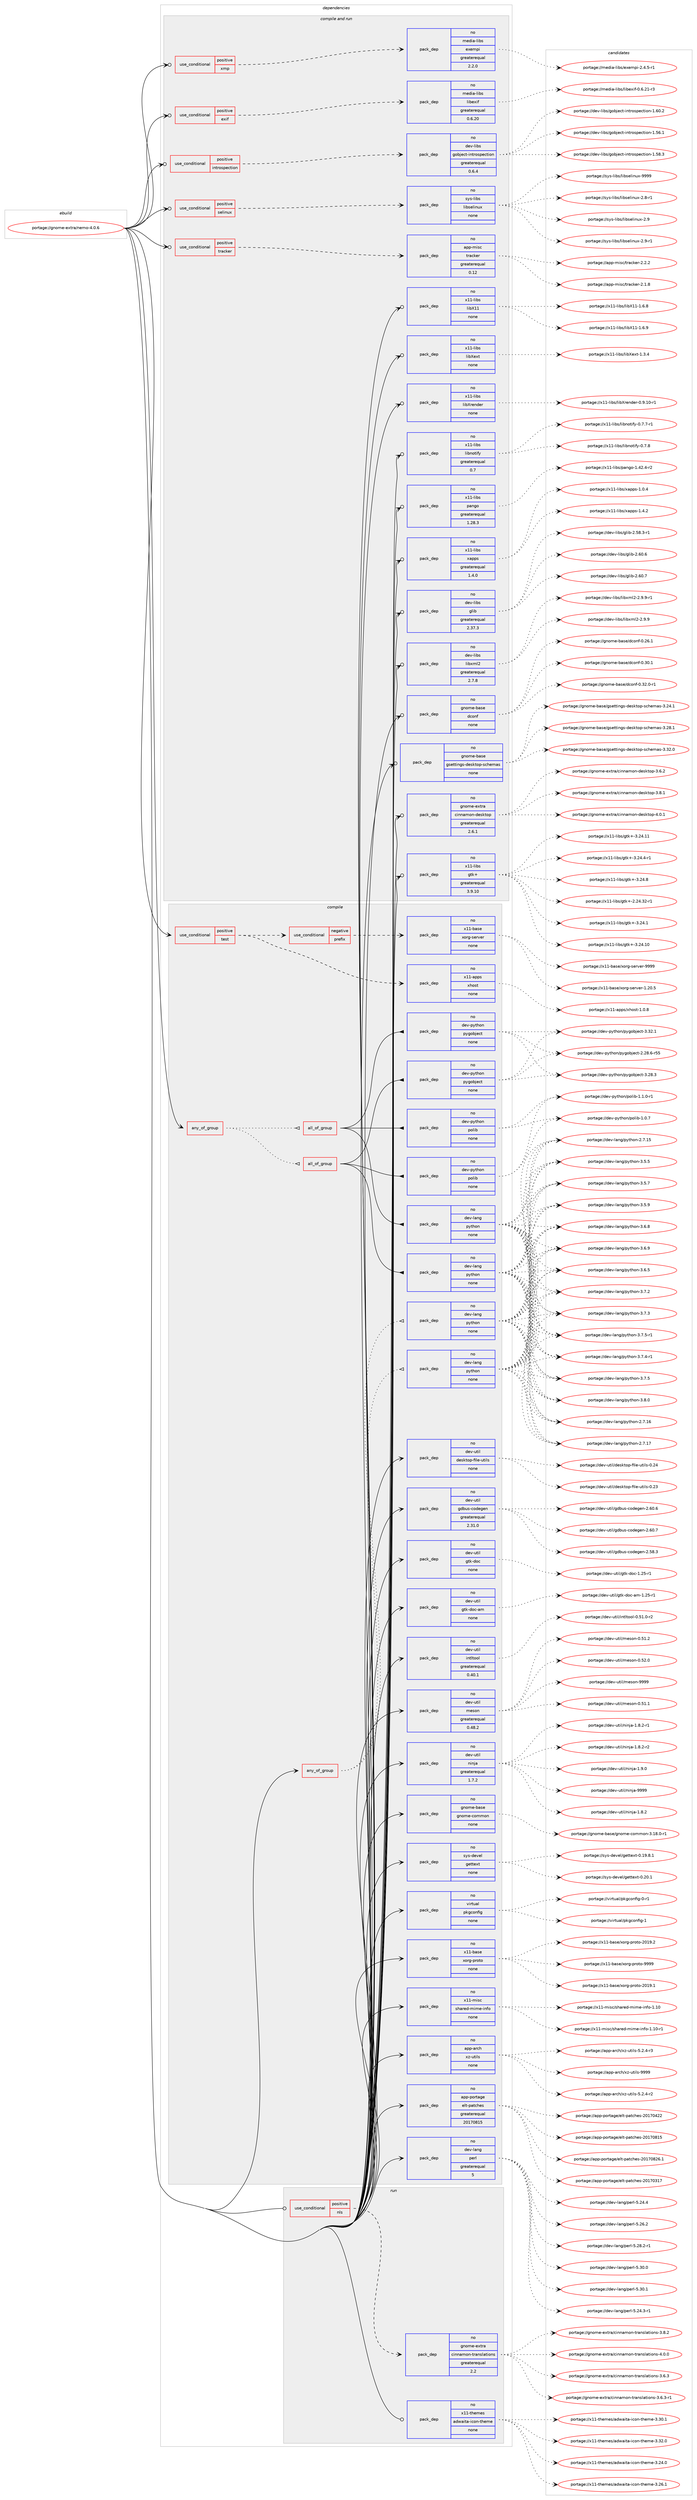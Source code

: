 digraph prolog {

# *************
# Graph options
# *************

newrank=true;
concentrate=true;
compound=true;
graph [rankdir=LR,fontname=Helvetica,fontsize=10,ranksep=1.5];#, ranksep=2.5, nodesep=0.2];
edge  [arrowhead=vee];
node  [fontname=Helvetica,fontsize=10];

# **********
# The ebuild
# **********

subgraph cluster_leftcol {
color=gray;
rank=same;
label=<<i>ebuild</i>>;
id [label="portage://gnome-extra/nemo-4.0.6", color=red, width=4, href="../gnome-extra/nemo-4.0.6.svg"];
}

# ****************
# The dependencies
# ****************

subgraph cluster_midcol {
color=gray;
label=<<i>dependencies</i>>;
subgraph cluster_compile {
fillcolor="#eeeeee";
style=filled;
label=<<i>compile</i>>;
subgraph any4052 {
dependency282675 [label=<<TABLE BORDER="0" CELLBORDER="1" CELLSPACING="0" CELLPADDING="4"><TR><TD CELLPADDING="10">any_of_group</TD></TR></TABLE>>, shape=none, color=red];subgraph all102 {
dependency282676 [label=<<TABLE BORDER="0" CELLBORDER="1" CELLSPACING="0" CELLPADDING="4"><TR><TD CELLPADDING="10">all_of_group</TD></TR></TABLE>>, shape=none, color=red];subgraph pack203960 {
dependency282677 [label=<<TABLE BORDER="0" CELLBORDER="1" CELLSPACING="0" CELLPADDING="4" WIDTH="220"><TR><TD ROWSPAN="6" CELLPADDING="30">pack_dep</TD></TR><TR><TD WIDTH="110">no</TD></TR><TR><TD>dev-lang</TD></TR><TR><TD>python</TD></TR><TR><TD>none</TD></TR><TR><TD></TD></TR></TABLE>>, shape=none, color=blue];
}
dependency282676:e -> dependency282677:w [weight=20,style="solid",arrowhead="inv"];
subgraph pack203961 {
dependency282678 [label=<<TABLE BORDER="0" CELLBORDER="1" CELLSPACING="0" CELLPADDING="4" WIDTH="220"><TR><TD ROWSPAN="6" CELLPADDING="30">pack_dep</TD></TR><TR><TD WIDTH="110">no</TD></TR><TR><TD>dev-python</TD></TR><TR><TD>polib</TD></TR><TR><TD>none</TD></TR><TR><TD></TD></TR></TABLE>>, shape=none, color=blue];
}
dependency282676:e -> dependency282678:w [weight=20,style="solid",arrowhead="inv"];
subgraph pack203962 {
dependency282679 [label=<<TABLE BORDER="0" CELLBORDER="1" CELLSPACING="0" CELLPADDING="4" WIDTH="220"><TR><TD ROWSPAN="6" CELLPADDING="30">pack_dep</TD></TR><TR><TD WIDTH="110">no</TD></TR><TR><TD>dev-python</TD></TR><TR><TD>pygobject</TD></TR><TR><TD>none</TD></TR><TR><TD></TD></TR></TABLE>>, shape=none, color=blue];
}
dependency282676:e -> dependency282679:w [weight=20,style="solid",arrowhead="inv"];
}
dependency282675:e -> dependency282676:w [weight=20,style="dotted",arrowhead="oinv"];
subgraph all103 {
dependency282680 [label=<<TABLE BORDER="0" CELLBORDER="1" CELLSPACING="0" CELLPADDING="4"><TR><TD CELLPADDING="10">all_of_group</TD></TR></TABLE>>, shape=none, color=red];subgraph pack203963 {
dependency282681 [label=<<TABLE BORDER="0" CELLBORDER="1" CELLSPACING="0" CELLPADDING="4" WIDTH="220"><TR><TD ROWSPAN="6" CELLPADDING="30">pack_dep</TD></TR><TR><TD WIDTH="110">no</TD></TR><TR><TD>dev-lang</TD></TR><TR><TD>python</TD></TR><TR><TD>none</TD></TR><TR><TD></TD></TR></TABLE>>, shape=none, color=blue];
}
dependency282680:e -> dependency282681:w [weight=20,style="solid",arrowhead="inv"];
subgraph pack203964 {
dependency282682 [label=<<TABLE BORDER="0" CELLBORDER="1" CELLSPACING="0" CELLPADDING="4" WIDTH="220"><TR><TD ROWSPAN="6" CELLPADDING="30">pack_dep</TD></TR><TR><TD WIDTH="110">no</TD></TR><TR><TD>dev-python</TD></TR><TR><TD>polib</TD></TR><TR><TD>none</TD></TR><TR><TD></TD></TR></TABLE>>, shape=none, color=blue];
}
dependency282680:e -> dependency282682:w [weight=20,style="solid",arrowhead="inv"];
subgraph pack203965 {
dependency282683 [label=<<TABLE BORDER="0" CELLBORDER="1" CELLSPACING="0" CELLPADDING="4" WIDTH="220"><TR><TD ROWSPAN="6" CELLPADDING="30">pack_dep</TD></TR><TR><TD WIDTH="110">no</TD></TR><TR><TD>dev-python</TD></TR><TR><TD>pygobject</TD></TR><TR><TD>none</TD></TR><TR><TD></TD></TR></TABLE>>, shape=none, color=blue];
}
dependency282680:e -> dependency282683:w [weight=20,style="solid",arrowhead="inv"];
}
dependency282675:e -> dependency282680:w [weight=20,style="dotted",arrowhead="oinv"];
}
id:e -> dependency282675:w [weight=20,style="solid",arrowhead="vee"];
subgraph any4053 {
dependency282684 [label=<<TABLE BORDER="0" CELLBORDER="1" CELLSPACING="0" CELLPADDING="4"><TR><TD CELLPADDING="10">any_of_group</TD></TR></TABLE>>, shape=none, color=red];subgraph pack203966 {
dependency282685 [label=<<TABLE BORDER="0" CELLBORDER="1" CELLSPACING="0" CELLPADDING="4" WIDTH="220"><TR><TD ROWSPAN="6" CELLPADDING="30">pack_dep</TD></TR><TR><TD WIDTH="110">no</TD></TR><TR><TD>dev-lang</TD></TR><TR><TD>python</TD></TR><TR><TD>none</TD></TR><TR><TD></TD></TR></TABLE>>, shape=none, color=blue];
}
dependency282684:e -> dependency282685:w [weight=20,style="dotted",arrowhead="oinv"];
subgraph pack203967 {
dependency282686 [label=<<TABLE BORDER="0" CELLBORDER="1" CELLSPACING="0" CELLPADDING="4" WIDTH="220"><TR><TD ROWSPAN="6" CELLPADDING="30">pack_dep</TD></TR><TR><TD WIDTH="110">no</TD></TR><TR><TD>dev-lang</TD></TR><TR><TD>python</TD></TR><TR><TD>none</TD></TR><TR><TD></TD></TR></TABLE>>, shape=none, color=blue];
}
dependency282684:e -> dependency282686:w [weight=20,style="dotted",arrowhead="oinv"];
}
id:e -> dependency282684:w [weight=20,style="solid",arrowhead="vee"];
subgraph cond74564 {
dependency282687 [label=<<TABLE BORDER="0" CELLBORDER="1" CELLSPACING="0" CELLPADDING="4"><TR><TD ROWSPAN="3" CELLPADDING="10">use_conditional</TD></TR><TR><TD>positive</TD></TR><TR><TD>test</TD></TR></TABLE>>, shape=none, color=red];
subgraph cond74565 {
dependency282688 [label=<<TABLE BORDER="0" CELLBORDER="1" CELLSPACING="0" CELLPADDING="4"><TR><TD ROWSPAN="3" CELLPADDING="10">use_conditional</TD></TR><TR><TD>negative</TD></TR><TR><TD>prefix</TD></TR></TABLE>>, shape=none, color=red];
subgraph pack203968 {
dependency282689 [label=<<TABLE BORDER="0" CELLBORDER="1" CELLSPACING="0" CELLPADDING="4" WIDTH="220"><TR><TD ROWSPAN="6" CELLPADDING="30">pack_dep</TD></TR><TR><TD WIDTH="110">no</TD></TR><TR><TD>x11-base</TD></TR><TR><TD>xorg-server</TD></TR><TR><TD>none</TD></TR><TR><TD></TD></TR></TABLE>>, shape=none, color=blue];
}
dependency282688:e -> dependency282689:w [weight=20,style="dashed",arrowhead="vee"];
}
dependency282687:e -> dependency282688:w [weight=20,style="dashed",arrowhead="vee"];
subgraph pack203969 {
dependency282690 [label=<<TABLE BORDER="0" CELLBORDER="1" CELLSPACING="0" CELLPADDING="4" WIDTH="220"><TR><TD ROWSPAN="6" CELLPADDING="30">pack_dep</TD></TR><TR><TD WIDTH="110">no</TD></TR><TR><TD>x11-apps</TD></TR><TR><TD>xhost</TD></TR><TR><TD>none</TD></TR><TR><TD></TD></TR></TABLE>>, shape=none, color=blue];
}
dependency282687:e -> dependency282690:w [weight=20,style="dashed",arrowhead="vee"];
}
id:e -> dependency282687:w [weight=20,style="solid",arrowhead="vee"];
subgraph pack203970 {
dependency282691 [label=<<TABLE BORDER="0" CELLBORDER="1" CELLSPACING="0" CELLPADDING="4" WIDTH="220"><TR><TD ROWSPAN="6" CELLPADDING="30">pack_dep</TD></TR><TR><TD WIDTH="110">no</TD></TR><TR><TD>app-arch</TD></TR><TR><TD>xz-utils</TD></TR><TR><TD>none</TD></TR><TR><TD></TD></TR></TABLE>>, shape=none, color=blue];
}
id:e -> dependency282691:w [weight=20,style="solid",arrowhead="vee"];
subgraph pack203971 {
dependency282692 [label=<<TABLE BORDER="0" CELLBORDER="1" CELLSPACING="0" CELLPADDING="4" WIDTH="220"><TR><TD ROWSPAN="6" CELLPADDING="30">pack_dep</TD></TR><TR><TD WIDTH="110">no</TD></TR><TR><TD>app-portage</TD></TR><TR><TD>elt-patches</TD></TR><TR><TD>greaterequal</TD></TR><TR><TD>20170815</TD></TR></TABLE>>, shape=none, color=blue];
}
id:e -> dependency282692:w [weight=20,style="solid",arrowhead="vee"];
subgraph pack203972 {
dependency282693 [label=<<TABLE BORDER="0" CELLBORDER="1" CELLSPACING="0" CELLPADDING="4" WIDTH="220"><TR><TD ROWSPAN="6" CELLPADDING="30">pack_dep</TD></TR><TR><TD WIDTH="110">no</TD></TR><TR><TD>dev-lang</TD></TR><TR><TD>perl</TD></TR><TR><TD>greaterequal</TD></TR><TR><TD>5</TD></TR></TABLE>>, shape=none, color=blue];
}
id:e -> dependency282693:w [weight=20,style="solid",arrowhead="vee"];
subgraph pack203973 {
dependency282694 [label=<<TABLE BORDER="0" CELLBORDER="1" CELLSPACING="0" CELLPADDING="4" WIDTH="220"><TR><TD ROWSPAN="6" CELLPADDING="30">pack_dep</TD></TR><TR><TD WIDTH="110">no</TD></TR><TR><TD>dev-util</TD></TR><TR><TD>desktop-file-utils</TD></TR><TR><TD>none</TD></TR><TR><TD></TD></TR></TABLE>>, shape=none, color=blue];
}
id:e -> dependency282694:w [weight=20,style="solid",arrowhead="vee"];
subgraph pack203974 {
dependency282695 [label=<<TABLE BORDER="0" CELLBORDER="1" CELLSPACING="0" CELLPADDING="4" WIDTH="220"><TR><TD ROWSPAN="6" CELLPADDING="30">pack_dep</TD></TR><TR><TD WIDTH="110">no</TD></TR><TR><TD>dev-util</TD></TR><TR><TD>gdbus-codegen</TD></TR><TR><TD>greaterequal</TD></TR><TR><TD>2.31.0</TD></TR></TABLE>>, shape=none, color=blue];
}
id:e -> dependency282695:w [weight=20,style="solid",arrowhead="vee"];
subgraph pack203975 {
dependency282696 [label=<<TABLE BORDER="0" CELLBORDER="1" CELLSPACING="0" CELLPADDING="4" WIDTH="220"><TR><TD ROWSPAN="6" CELLPADDING="30">pack_dep</TD></TR><TR><TD WIDTH="110">no</TD></TR><TR><TD>dev-util</TD></TR><TR><TD>gtk-doc</TD></TR><TR><TD>none</TD></TR><TR><TD></TD></TR></TABLE>>, shape=none, color=blue];
}
id:e -> dependency282696:w [weight=20,style="solid",arrowhead="vee"];
subgraph pack203976 {
dependency282697 [label=<<TABLE BORDER="0" CELLBORDER="1" CELLSPACING="0" CELLPADDING="4" WIDTH="220"><TR><TD ROWSPAN="6" CELLPADDING="30">pack_dep</TD></TR><TR><TD WIDTH="110">no</TD></TR><TR><TD>dev-util</TD></TR><TR><TD>gtk-doc-am</TD></TR><TR><TD>none</TD></TR><TR><TD></TD></TR></TABLE>>, shape=none, color=blue];
}
id:e -> dependency282697:w [weight=20,style="solid",arrowhead="vee"];
subgraph pack203977 {
dependency282698 [label=<<TABLE BORDER="0" CELLBORDER="1" CELLSPACING="0" CELLPADDING="4" WIDTH="220"><TR><TD ROWSPAN="6" CELLPADDING="30">pack_dep</TD></TR><TR><TD WIDTH="110">no</TD></TR><TR><TD>dev-util</TD></TR><TR><TD>intltool</TD></TR><TR><TD>greaterequal</TD></TR><TR><TD>0.40.1</TD></TR></TABLE>>, shape=none, color=blue];
}
id:e -> dependency282698:w [weight=20,style="solid",arrowhead="vee"];
subgraph pack203978 {
dependency282699 [label=<<TABLE BORDER="0" CELLBORDER="1" CELLSPACING="0" CELLPADDING="4" WIDTH="220"><TR><TD ROWSPAN="6" CELLPADDING="30">pack_dep</TD></TR><TR><TD WIDTH="110">no</TD></TR><TR><TD>dev-util</TD></TR><TR><TD>meson</TD></TR><TR><TD>greaterequal</TD></TR><TR><TD>0.48.2</TD></TR></TABLE>>, shape=none, color=blue];
}
id:e -> dependency282699:w [weight=20,style="solid",arrowhead="vee"];
subgraph pack203979 {
dependency282700 [label=<<TABLE BORDER="0" CELLBORDER="1" CELLSPACING="0" CELLPADDING="4" WIDTH="220"><TR><TD ROWSPAN="6" CELLPADDING="30">pack_dep</TD></TR><TR><TD WIDTH="110">no</TD></TR><TR><TD>dev-util</TD></TR><TR><TD>ninja</TD></TR><TR><TD>greaterequal</TD></TR><TR><TD>1.7.2</TD></TR></TABLE>>, shape=none, color=blue];
}
id:e -> dependency282700:w [weight=20,style="solid",arrowhead="vee"];
subgraph pack203980 {
dependency282701 [label=<<TABLE BORDER="0" CELLBORDER="1" CELLSPACING="0" CELLPADDING="4" WIDTH="220"><TR><TD ROWSPAN="6" CELLPADDING="30">pack_dep</TD></TR><TR><TD WIDTH="110">no</TD></TR><TR><TD>gnome-base</TD></TR><TR><TD>gnome-common</TD></TR><TR><TD>none</TD></TR><TR><TD></TD></TR></TABLE>>, shape=none, color=blue];
}
id:e -> dependency282701:w [weight=20,style="solid",arrowhead="vee"];
subgraph pack203981 {
dependency282702 [label=<<TABLE BORDER="0" CELLBORDER="1" CELLSPACING="0" CELLPADDING="4" WIDTH="220"><TR><TD ROWSPAN="6" CELLPADDING="30">pack_dep</TD></TR><TR><TD WIDTH="110">no</TD></TR><TR><TD>sys-devel</TD></TR><TR><TD>gettext</TD></TR><TR><TD>none</TD></TR><TR><TD></TD></TR></TABLE>>, shape=none, color=blue];
}
id:e -> dependency282702:w [weight=20,style="solid",arrowhead="vee"];
subgraph pack203982 {
dependency282703 [label=<<TABLE BORDER="0" CELLBORDER="1" CELLSPACING="0" CELLPADDING="4" WIDTH="220"><TR><TD ROWSPAN="6" CELLPADDING="30">pack_dep</TD></TR><TR><TD WIDTH="110">no</TD></TR><TR><TD>virtual</TD></TR><TR><TD>pkgconfig</TD></TR><TR><TD>none</TD></TR><TR><TD></TD></TR></TABLE>>, shape=none, color=blue];
}
id:e -> dependency282703:w [weight=20,style="solid",arrowhead="vee"];
subgraph pack203983 {
dependency282704 [label=<<TABLE BORDER="0" CELLBORDER="1" CELLSPACING="0" CELLPADDING="4" WIDTH="220"><TR><TD ROWSPAN="6" CELLPADDING="30">pack_dep</TD></TR><TR><TD WIDTH="110">no</TD></TR><TR><TD>x11-base</TD></TR><TR><TD>xorg-proto</TD></TR><TR><TD>none</TD></TR><TR><TD></TD></TR></TABLE>>, shape=none, color=blue];
}
id:e -> dependency282704:w [weight=20,style="solid",arrowhead="vee"];
subgraph pack203984 {
dependency282705 [label=<<TABLE BORDER="0" CELLBORDER="1" CELLSPACING="0" CELLPADDING="4" WIDTH="220"><TR><TD ROWSPAN="6" CELLPADDING="30">pack_dep</TD></TR><TR><TD WIDTH="110">no</TD></TR><TR><TD>x11-misc</TD></TR><TR><TD>shared-mime-info</TD></TR><TR><TD>none</TD></TR><TR><TD></TD></TR></TABLE>>, shape=none, color=blue];
}
id:e -> dependency282705:w [weight=20,style="solid",arrowhead="vee"];
}
subgraph cluster_compileandrun {
fillcolor="#eeeeee";
style=filled;
label=<<i>compile and run</i>>;
subgraph cond74566 {
dependency282706 [label=<<TABLE BORDER="0" CELLBORDER="1" CELLSPACING="0" CELLPADDING="4"><TR><TD ROWSPAN="3" CELLPADDING="10">use_conditional</TD></TR><TR><TD>positive</TD></TR><TR><TD>exif</TD></TR></TABLE>>, shape=none, color=red];
subgraph pack203985 {
dependency282707 [label=<<TABLE BORDER="0" CELLBORDER="1" CELLSPACING="0" CELLPADDING="4" WIDTH="220"><TR><TD ROWSPAN="6" CELLPADDING="30">pack_dep</TD></TR><TR><TD WIDTH="110">no</TD></TR><TR><TD>media-libs</TD></TR><TR><TD>libexif</TD></TR><TR><TD>greaterequal</TD></TR><TR><TD>0.6.20</TD></TR></TABLE>>, shape=none, color=blue];
}
dependency282706:e -> dependency282707:w [weight=20,style="dashed",arrowhead="vee"];
}
id:e -> dependency282706:w [weight=20,style="solid",arrowhead="odotvee"];
subgraph cond74567 {
dependency282708 [label=<<TABLE BORDER="0" CELLBORDER="1" CELLSPACING="0" CELLPADDING="4"><TR><TD ROWSPAN="3" CELLPADDING="10">use_conditional</TD></TR><TR><TD>positive</TD></TR><TR><TD>introspection</TD></TR></TABLE>>, shape=none, color=red];
subgraph pack203986 {
dependency282709 [label=<<TABLE BORDER="0" CELLBORDER="1" CELLSPACING="0" CELLPADDING="4" WIDTH="220"><TR><TD ROWSPAN="6" CELLPADDING="30">pack_dep</TD></TR><TR><TD WIDTH="110">no</TD></TR><TR><TD>dev-libs</TD></TR><TR><TD>gobject-introspection</TD></TR><TR><TD>greaterequal</TD></TR><TR><TD>0.6.4</TD></TR></TABLE>>, shape=none, color=blue];
}
dependency282708:e -> dependency282709:w [weight=20,style="dashed",arrowhead="vee"];
}
id:e -> dependency282708:w [weight=20,style="solid",arrowhead="odotvee"];
subgraph cond74568 {
dependency282710 [label=<<TABLE BORDER="0" CELLBORDER="1" CELLSPACING="0" CELLPADDING="4"><TR><TD ROWSPAN="3" CELLPADDING="10">use_conditional</TD></TR><TR><TD>positive</TD></TR><TR><TD>selinux</TD></TR></TABLE>>, shape=none, color=red];
subgraph pack203987 {
dependency282711 [label=<<TABLE BORDER="0" CELLBORDER="1" CELLSPACING="0" CELLPADDING="4" WIDTH="220"><TR><TD ROWSPAN="6" CELLPADDING="30">pack_dep</TD></TR><TR><TD WIDTH="110">no</TD></TR><TR><TD>sys-libs</TD></TR><TR><TD>libselinux</TD></TR><TR><TD>none</TD></TR><TR><TD></TD></TR></TABLE>>, shape=none, color=blue];
}
dependency282710:e -> dependency282711:w [weight=20,style="dashed",arrowhead="vee"];
}
id:e -> dependency282710:w [weight=20,style="solid",arrowhead="odotvee"];
subgraph cond74569 {
dependency282712 [label=<<TABLE BORDER="0" CELLBORDER="1" CELLSPACING="0" CELLPADDING="4"><TR><TD ROWSPAN="3" CELLPADDING="10">use_conditional</TD></TR><TR><TD>positive</TD></TR><TR><TD>tracker</TD></TR></TABLE>>, shape=none, color=red];
subgraph pack203988 {
dependency282713 [label=<<TABLE BORDER="0" CELLBORDER="1" CELLSPACING="0" CELLPADDING="4" WIDTH="220"><TR><TD ROWSPAN="6" CELLPADDING="30">pack_dep</TD></TR><TR><TD WIDTH="110">no</TD></TR><TR><TD>app-misc</TD></TR><TR><TD>tracker</TD></TR><TR><TD>greaterequal</TD></TR><TR><TD>0.12</TD></TR></TABLE>>, shape=none, color=blue];
}
dependency282712:e -> dependency282713:w [weight=20,style="dashed",arrowhead="vee"];
}
id:e -> dependency282712:w [weight=20,style="solid",arrowhead="odotvee"];
subgraph cond74570 {
dependency282714 [label=<<TABLE BORDER="0" CELLBORDER="1" CELLSPACING="0" CELLPADDING="4"><TR><TD ROWSPAN="3" CELLPADDING="10">use_conditional</TD></TR><TR><TD>positive</TD></TR><TR><TD>xmp</TD></TR></TABLE>>, shape=none, color=red];
subgraph pack203989 {
dependency282715 [label=<<TABLE BORDER="0" CELLBORDER="1" CELLSPACING="0" CELLPADDING="4" WIDTH="220"><TR><TD ROWSPAN="6" CELLPADDING="30">pack_dep</TD></TR><TR><TD WIDTH="110">no</TD></TR><TR><TD>media-libs</TD></TR><TR><TD>exempi</TD></TR><TR><TD>greaterequal</TD></TR><TR><TD>2.2.0</TD></TR></TABLE>>, shape=none, color=blue];
}
dependency282714:e -> dependency282715:w [weight=20,style="dashed",arrowhead="vee"];
}
id:e -> dependency282714:w [weight=20,style="solid",arrowhead="odotvee"];
subgraph pack203990 {
dependency282716 [label=<<TABLE BORDER="0" CELLBORDER="1" CELLSPACING="0" CELLPADDING="4" WIDTH="220"><TR><TD ROWSPAN="6" CELLPADDING="30">pack_dep</TD></TR><TR><TD WIDTH="110">no</TD></TR><TR><TD>dev-libs</TD></TR><TR><TD>glib</TD></TR><TR><TD>greaterequal</TD></TR><TR><TD>2.37.3</TD></TR></TABLE>>, shape=none, color=blue];
}
id:e -> dependency282716:w [weight=20,style="solid",arrowhead="odotvee"];
subgraph pack203991 {
dependency282717 [label=<<TABLE BORDER="0" CELLBORDER="1" CELLSPACING="0" CELLPADDING="4" WIDTH="220"><TR><TD ROWSPAN="6" CELLPADDING="30">pack_dep</TD></TR><TR><TD WIDTH="110">no</TD></TR><TR><TD>dev-libs</TD></TR><TR><TD>libxml2</TD></TR><TR><TD>greaterequal</TD></TR><TR><TD>2.7.8</TD></TR></TABLE>>, shape=none, color=blue];
}
id:e -> dependency282717:w [weight=20,style="solid",arrowhead="odotvee"];
subgraph pack203992 {
dependency282718 [label=<<TABLE BORDER="0" CELLBORDER="1" CELLSPACING="0" CELLPADDING="4" WIDTH="220"><TR><TD ROWSPAN="6" CELLPADDING="30">pack_dep</TD></TR><TR><TD WIDTH="110">no</TD></TR><TR><TD>gnome-base</TD></TR><TR><TD>dconf</TD></TR><TR><TD>none</TD></TR><TR><TD></TD></TR></TABLE>>, shape=none, color=blue];
}
id:e -> dependency282718:w [weight=20,style="solid",arrowhead="odotvee"];
subgraph pack203993 {
dependency282719 [label=<<TABLE BORDER="0" CELLBORDER="1" CELLSPACING="0" CELLPADDING="4" WIDTH="220"><TR><TD ROWSPAN="6" CELLPADDING="30">pack_dep</TD></TR><TR><TD WIDTH="110">no</TD></TR><TR><TD>gnome-base</TD></TR><TR><TD>gsettings-desktop-schemas</TD></TR><TR><TD>none</TD></TR><TR><TD></TD></TR></TABLE>>, shape=none, color=blue];
}
id:e -> dependency282719:w [weight=20,style="solid",arrowhead="odotvee"];
subgraph pack203994 {
dependency282720 [label=<<TABLE BORDER="0" CELLBORDER="1" CELLSPACING="0" CELLPADDING="4" WIDTH="220"><TR><TD ROWSPAN="6" CELLPADDING="30">pack_dep</TD></TR><TR><TD WIDTH="110">no</TD></TR><TR><TD>gnome-extra</TD></TR><TR><TD>cinnamon-desktop</TD></TR><TR><TD>greaterequal</TD></TR><TR><TD>2.6.1</TD></TR></TABLE>>, shape=none, color=blue];
}
id:e -> dependency282720:w [weight=20,style="solid",arrowhead="odotvee"];
subgraph pack203995 {
dependency282721 [label=<<TABLE BORDER="0" CELLBORDER="1" CELLSPACING="0" CELLPADDING="4" WIDTH="220"><TR><TD ROWSPAN="6" CELLPADDING="30">pack_dep</TD></TR><TR><TD WIDTH="110">no</TD></TR><TR><TD>x11-libs</TD></TR><TR><TD>gtk+</TD></TR><TR><TD>greaterequal</TD></TR><TR><TD>3.9.10</TD></TR></TABLE>>, shape=none, color=blue];
}
id:e -> dependency282721:w [weight=20,style="solid",arrowhead="odotvee"];
subgraph pack203996 {
dependency282722 [label=<<TABLE BORDER="0" CELLBORDER="1" CELLSPACING="0" CELLPADDING="4" WIDTH="220"><TR><TD ROWSPAN="6" CELLPADDING="30">pack_dep</TD></TR><TR><TD WIDTH="110">no</TD></TR><TR><TD>x11-libs</TD></TR><TR><TD>libX11</TD></TR><TR><TD>none</TD></TR><TR><TD></TD></TR></TABLE>>, shape=none, color=blue];
}
id:e -> dependency282722:w [weight=20,style="solid",arrowhead="odotvee"];
subgraph pack203997 {
dependency282723 [label=<<TABLE BORDER="0" CELLBORDER="1" CELLSPACING="0" CELLPADDING="4" WIDTH="220"><TR><TD ROWSPAN="6" CELLPADDING="30">pack_dep</TD></TR><TR><TD WIDTH="110">no</TD></TR><TR><TD>x11-libs</TD></TR><TR><TD>libXext</TD></TR><TR><TD>none</TD></TR><TR><TD></TD></TR></TABLE>>, shape=none, color=blue];
}
id:e -> dependency282723:w [weight=20,style="solid",arrowhead="odotvee"];
subgraph pack203998 {
dependency282724 [label=<<TABLE BORDER="0" CELLBORDER="1" CELLSPACING="0" CELLPADDING="4" WIDTH="220"><TR><TD ROWSPAN="6" CELLPADDING="30">pack_dep</TD></TR><TR><TD WIDTH="110">no</TD></TR><TR><TD>x11-libs</TD></TR><TR><TD>libXrender</TD></TR><TR><TD>none</TD></TR><TR><TD></TD></TR></TABLE>>, shape=none, color=blue];
}
id:e -> dependency282724:w [weight=20,style="solid",arrowhead="odotvee"];
subgraph pack203999 {
dependency282725 [label=<<TABLE BORDER="0" CELLBORDER="1" CELLSPACING="0" CELLPADDING="4" WIDTH="220"><TR><TD ROWSPAN="6" CELLPADDING="30">pack_dep</TD></TR><TR><TD WIDTH="110">no</TD></TR><TR><TD>x11-libs</TD></TR><TR><TD>libnotify</TD></TR><TR><TD>greaterequal</TD></TR><TR><TD>0.7</TD></TR></TABLE>>, shape=none, color=blue];
}
id:e -> dependency282725:w [weight=20,style="solid",arrowhead="odotvee"];
subgraph pack204000 {
dependency282726 [label=<<TABLE BORDER="0" CELLBORDER="1" CELLSPACING="0" CELLPADDING="4" WIDTH="220"><TR><TD ROWSPAN="6" CELLPADDING="30">pack_dep</TD></TR><TR><TD WIDTH="110">no</TD></TR><TR><TD>x11-libs</TD></TR><TR><TD>pango</TD></TR><TR><TD>greaterequal</TD></TR><TR><TD>1.28.3</TD></TR></TABLE>>, shape=none, color=blue];
}
id:e -> dependency282726:w [weight=20,style="solid",arrowhead="odotvee"];
subgraph pack204001 {
dependency282727 [label=<<TABLE BORDER="0" CELLBORDER="1" CELLSPACING="0" CELLPADDING="4" WIDTH="220"><TR><TD ROWSPAN="6" CELLPADDING="30">pack_dep</TD></TR><TR><TD WIDTH="110">no</TD></TR><TR><TD>x11-libs</TD></TR><TR><TD>xapps</TD></TR><TR><TD>greaterequal</TD></TR><TR><TD>1.4.0</TD></TR></TABLE>>, shape=none, color=blue];
}
id:e -> dependency282727:w [weight=20,style="solid",arrowhead="odotvee"];
}
subgraph cluster_run {
fillcolor="#eeeeee";
style=filled;
label=<<i>run</i>>;
subgraph cond74571 {
dependency282728 [label=<<TABLE BORDER="0" CELLBORDER="1" CELLSPACING="0" CELLPADDING="4"><TR><TD ROWSPAN="3" CELLPADDING="10">use_conditional</TD></TR><TR><TD>positive</TD></TR><TR><TD>nls</TD></TR></TABLE>>, shape=none, color=red];
subgraph pack204002 {
dependency282729 [label=<<TABLE BORDER="0" CELLBORDER="1" CELLSPACING="0" CELLPADDING="4" WIDTH="220"><TR><TD ROWSPAN="6" CELLPADDING="30">pack_dep</TD></TR><TR><TD WIDTH="110">no</TD></TR><TR><TD>gnome-extra</TD></TR><TR><TD>cinnamon-translations</TD></TR><TR><TD>greaterequal</TD></TR><TR><TD>2.2</TD></TR></TABLE>>, shape=none, color=blue];
}
dependency282728:e -> dependency282729:w [weight=20,style="dashed",arrowhead="vee"];
}
id:e -> dependency282728:w [weight=20,style="solid",arrowhead="odot"];
subgraph pack204003 {
dependency282730 [label=<<TABLE BORDER="0" CELLBORDER="1" CELLSPACING="0" CELLPADDING="4" WIDTH="220"><TR><TD ROWSPAN="6" CELLPADDING="30">pack_dep</TD></TR><TR><TD WIDTH="110">no</TD></TR><TR><TD>x11-themes</TD></TR><TR><TD>adwaita-icon-theme</TD></TR><TR><TD>none</TD></TR><TR><TD></TD></TR></TABLE>>, shape=none, color=blue];
}
id:e -> dependency282730:w [weight=20,style="solid",arrowhead="odot"];
}
}

# **************
# The candidates
# **************

subgraph cluster_choices {
rank=same;
color=gray;
label=<<i>candidates</i>>;

subgraph choice203960 {
color=black;
nodesep=1;
choiceportage10010111845108971101034711212111610411111045504655464953 [label="portage://dev-lang/python-2.7.15", color=red, width=4,href="../dev-lang/python-2.7.15.svg"];
choiceportage10010111845108971101034711212111610411111045504655464954 [label="portage://dev-lang/python-2.7.16", color=red, width=4,href="../dev-lang/python-2.7.16.svg"];
choiceportage10010111845108971101034711212111610411111045504655464955 [label="portage://dev-lang/python-2.7.17", color=red, width=4,href="../dev-lang/python-2.7.17.svg"];
choiceportage100101118451089711010347112121116104111110455146534653 [label="portage://dev-lang/python-3.5.5", color=red, width=4,href="../dev-lang/python-3.5.5.svg"];
choiceportage100101118451089711010347112121116104111110455146534655 [label="portage://dev-lang/python-3.5.7", color=red, width=4,href="../dev-lang/python-3.5.7.svg"];
choiceportage100101118451089711010347112121116104111110455146534657 [label="portage://dev-lang/python-3.5.9", color=red, width=4,href="../dev-lang/python-3.5.9.svg"];
choiceportage100101118451089711010347112121116104111110455146544653 [label="portage://dev-lang/python-3.6.5", color=red, width=4,href="../dev-lang/python-3.6.5.svg"];
choiceportage100101118451089711010347112121116104111110455146544656 [label="portage://dev-lang/python-3.6.8", color=red, width=4,href="../dev-lang/python-3.6.8.svg"];
choiceportage100101118451089711010347112121116104111110455146544657 [label="portage://dev-lang/python-3.6.9", color=red, width=4,href="../dev-lang/python-3.6.9.svg"];
choiceportage100101118451089711010347112121116104111110455146554650 [label="portage://dev-lang/python-3.7.2", color=red, width=4,href="../dev-lang/python-3.7.2.svg"];
choiceportage100101118451089711010347112121116104111110455146554651 [label="portage://dev-lang/python-3.7.3", color=red, width=4,href="../dev-lang/python-3.7.3.svg"];
choiceportage1001011184510897110103471121211161041111104551465546524511449 [label="portage://dev-lang/python-3.7.4-r1", color=red, width=4,href="../dev-lang/python-3.7.4-r1.svg"];
choiceportage100101118451089711010347112121116104111110455146554653 [label="portage://dev-lang/python-3.7.5", color=red, width=4,href="../dev-lang/python-3.7.5.svg"];
choiceportage1001011184510897110103471121211161041111104551465546534511449 [label="portage://dev-lang/python-3.7.5-r1", color=red, width=4,href="../dev-lang/python-3.7.5-r1.svg"];
choiceportage100101118451089711010347112121116104111110455146564648 [label="portage://dev-lang/python-3.8.0", color=red, width=4,href="../dev-lang/python-3.8.0.svg"];
dependency282677:e -> choiceportage10010111845108971101034711212111610411111045504655464953:w [style=dotted,weight="100"];
dependency282677:e -> choiceportage10010111845108971101034711212111610411111045504655464954:w [style=dotted,weight="100"];
dependency282677:e -> choiceportage10010111845108971101034711212111610411111045504655464955:w [style=dotted,weight="100"];
dependency282677:e -> choiceportage100101118451089711010347112121116104111110455146534653:w [style=dotted,weight="100"];
dependency282677:e -> choiceportage100101118451089711010347112121116104111110455146534655:w [style=dotted,weight="100"];
dependency282677:e -> choiceportage100101118451089711010347112121116104111110455146534657:w [style=dotted,weight="100"];
dependency282677:e -> choiceportage100101118451089711010347112121116104111110455146544653:w [style=dotted,weight="100"];
dependency282677:e -> choiceportage100101118451089711010347112121116104111110455146544656:w [style=dotted,weight="100"];
dependency282677:e -> choiceportage100101118451089711010347112121116104111110455146544657:w [style=dotted,weight="100"];
dependency282677:e -> choiceportage100101118451089711010347112121116104111110455146554650:w [style=dotted,weight="100"];
dependency282677:e -> choiceportage100101118451089711010347112121116104111110455146554651:w [style=dotted,weight="100"];
dependency282677:e -> choiceportage1001011184510897110103471121211161041111104551465546524511449:w [style=dotted,weight="100"];
dependency282677:e -> choiceportage100101118451089711010347112121116104111110455146554653:w [style=dotted,weight="100"];
dependency282677:e -> choiceportage1001011184510897110103471121211161041111104551465546534511449:w [style=dotted,weight="100"];
dependency282677:e -> choiceportage100101118451089711010347112121116104111110455146564648:w [style=dotted,weight="100"];
}
subgraph choice203961 {
color=black;
nodesep=1;
choiceportage100101118451121211161041111104711211110810598454946484655 [label="portage://dev-python/polib-1.0.7", color=red, width=4,href="../dev-python/polib-1.0.7.svg"];
choiceportage1001011184511212111610411111047112111108105984549464946484511449 [label="portage://dev-python/polib-1.1.0-r1", color=red, width=4,href="../dev-python/polib-1.1.0-r1.svg"];
dependency282678:e -> choiceportage100101118451121211161041111104711211110810598454946484655:w [style=dotted,weight="100"];
dependency282678:e -> choiceportage1001011184511212111610411111047112111108105984549464946484511449:w [style=dotted,weight="100"];
}
subgraph choice203962 {
color=black;
nodesep=1;
choiceportage1001011184511212111610411111047112121103111981061019911645504650564654451145353 [label="portage://dev-python/pygobject-2.28.6-r55", color=red, width=4,href="../dev-python/pygobject-2.28.6-r55.svg"];
choiceportage1001011184511212111610411111047112121103111981061019911645514650564651 [label="portage://dev-python/pygobject-3.28.3", color=red, width=4,href="../dev-python/pygobject-3.28.3.svg"];
choiceportage1001011184511212111610411111047112121103111981061019911645514651504649 [label="portage://dev-python/pygobject-3.32.1", color=red, width=4,href="../dev-python/pygobject-3.32.1.svg"];
dependency282679:e -> choiceportage1001011184511212111610411111047112121103111981061019911645504650564654451145353:w [style=dotted,weight="100"];
dependency282679:e -> choiceportage1001011184511212111610411111047112121103111981061019911645514650564651:w [style=dotted,weight="100"];
dependency282679:e -> choiceportage1001011184511212111610411111047112121103111981061019911645514651504649:w [style=dotted,weight="100"];
}
subgraph choice203963 {
color=black;
nodesep=1;
choiceportage10010111845108971101034711212111610411111045504655464953 [label="portage://dev-lang/python-2.7.15", color=red, width=4,href="../dev-lang/python-2.7.15.svg"];
choiceportage10010111845108971101034711212111610411111045504655464954 [label="portage://dev-lang/python-2.7.16", color=red, width=4,href="../dev-lang/python-2.7.16.svg"];
choiceportage10010111845108971101034711212111610411111045504655464955 [label="portage://dev-lang/python-2.7.17", color=red, width=4,href="../dev-lang/python-2.7.17.svg"];
choiceportage100101118451089711010347112121116104111110455146534653 [label="portage://dev-lang/python-3.5.5", color=red, width=4,href="../dev-lang/python-3.5.5.svg"];
choiceportage100101118451089711010347112121116104111110455146534655 [label="portage://dev-lang/python-3.5.7", color=red, width=4,href="../dev-lang/python-3.5.7.svg"];
choiceportage100101118451089711010347112121116104111110455146534657 [label="portage://dev-lang/python-3.5.9", color=red, width=4,href="../dev-lang/python-3.5.9.svg"];
choiceportage100101118451089711010347112121116104111110455146544653 [label="portage://dev-lang/python-3.6.5", color=red, width=4,href="../dev-lang/python-3.6.5.svg"];
choiceportage100101118451089711010347112121116104111110455146544656 [label="portage://dev-lang/python-3.6.8", color=red, width=4,href="../dev-lang/python-3.6.8.svg"];
choiceportage100101118451089711010347112121116104111110455146544657 [label="portage://dev-lang/python-3.6.9", color=red, width=4,href="../dev-lang/python-3.6.9.svg"];
choiceportage100101118451089711010347112121116104111110455146554650 [label="portage://dev-lang/python-3.7.2", color=red, width=4,href="../dev-lang/python-3.7.2.svg"];
choiceportage100101118451089711010347112121116104111110455146554651 [label="portage://dev-lang/python-3.7.3", color=red, width=4,href="../dev-lang/python-3.7.3.svg"];
choiceportage1001011184510897110103471121211161041111104551465546524511449 [label="portage://dev-lang/python-3.7.4-r1", color=red, width=4,href="../dev-lang/python-3.7.4-r1.svg"];
choiceportage100101118451089711010347112121116104111110455146554653 [label="portage://dev-lang/python-3.7.5", color=red, width=4,href="../dev-lang/python-3.7.5.svg"];
choiceportage1001011184510897110103471121211161041111104551465546534511449 [label="portage://dev-lang/python-3.7.5-r1", color=red, width=4,href="../dev-lang/python-3.7.5-r1.svg"];
choiceportage100101118451089711010347112121116104111110455146564648 [label="portage://dev-lang/python-3.8.0", color=red, width=4,href="../dev-lang/python-3.8.0.svg"];
dependency282681:e -> choiceportage10010111845108971101034711212111610411111045504655464953:w [style=dotted,weight="100"];
dependency282681:e -> choiceportage10010111845108971101034711212111610411111045504655464954:w [style=dotted,weight="100"];
dependency282681:e -> choiceportage10010111845108971101034711212111610411111045504655464955:w [style=dotted,weight="100"];
dependency282681:e -> choiceportage100101118451089711010347112121116104111110455146534653:w [style=dotted,weight="100"];
dependency282681:e -> choiceportage100101118451089711010347112121116104111110455146534655:w [style=dotted,weight="100"];
dependency282681:e -> choiceportage100101118451089711010347112121116104111110455146534657:w [style=dotted,weight="100"];
dependency282681:e -> choiceportage100101118451089711010347112121116104111110455146544653:w [style=dotted,weight="100"];
dependency282681:e -> choiceportage100101118451089711010347112121116104111110455146544656:w [style=dotted,weight="100"];
dependency282681:e -> choiceportage100101118451089711010347112121116104111110455146544657:w [style=dotted,weight="100"];
dependency282681:e -> choiceportage100101118451089711010347112121116104111110455146554650:w [style=dotted,weight="100"];
dependency282681:e -> choiceportage100101118451089711010347112121116104111110455146554651:w [style=dotted,weight="100"];
dependency282681:e -> choiceportage1001011184510897110103471121211161041111104551465546524511449:w [style=dotted,weight="100"];
dependency282681:e -> choiceportage100101118451089711010347112121116104111110455146554653:w [style=dotted,weight="100"];
dependency282681:e -> choiceportage1001011184510897110103471121211161041111104551465546534511449:w [style=dotted,weight="100"];
dependency282681:e -> choiceportage100101118451089711010347112121116104111110455146564648:w [style=dotted,weight="100"];
}
subgraph choice203964 {
color=black;
nodesep=1;
choiceportage100101118451121211161041111104711211110810598454946484655 [label="portage://dev-python/polib-1.0.7", color=red, width=4,href="../dev-python/polib-1.0.7.svg"];
choiceportage1001011184511212111610411111047112111108105984549464946484511449 [label="portage://dev-python/polib-1.1.0-r1", color=red, width=4,href="../dev-python/polib-1.1.0-r1.svg"];
dependency282682:e -> choiceportage100101118451121211161041111104711211110810598454946484655:w [style=dotted,weight="100"];
dependency282682:e -> choiceportage1001011184511212111610411111047112111108105984549464946484511449:w [style=dotted,weight="100"];
}
subgraph choice203965 {
color=black;
nodesep=1;
choiceportage1001011184511212111610411111047112121103111981061019911645504650564654451145353 [label="portage://dev-python/pygobject-2.28.6-r55", color=red, width=4,href="../dev-python/pygobject-2.28.6-r55.svg"];
choiceportage1001011184511212111610411111047112121103111981061019911645514650564651 [label="portage://dev-python/pygobject-3.28.3", color=red, width=4,href="../dev-python/pygobject-3.28.3.svg"];
choiceportage1001011184511212111610411111047112121103111981061019911645514651504649 [label="portage://dev-python/pygobject-3.32.1", color=red, width=4,href="../dev-python/pygobject-3.32.1.svg"];
dependency282683:e -> choiceportage1001011184511212111610411111047112121103111981061019911645504650564654451145353:w [style=dotted,weight="100"];
dependency282683:e -> choiceportage1001011184511212111610411111047112121103111981061019911645514650564651:w [style=dotted,weight="100"];
dependency282683:e -> choiceportage1001011184511212111610411111047112121103111981061019911645514651504649:w [style=dotted,weight="100"];
}
subgraph choice203966 {
color=black;
nodesep=1;
choiceportage10010111845108971101034711212111610411111045504655464953 [label="portage://dev-lang/python-2.7.15", color=red, width=4,href="../dev-lang/python-2.7.15.svg"];
choiceportage10010111845108971101034711212111610411111045504655464954 [label="portage://dev-lang/python-2.7.16", color=red, width=4,href="../dev-lang/python-2.7.16.svg"];
choiceportage10010111845108971101034711212111610411111045504655464955 [label="portage://dev-lang/python-2.7.17", color=red, width=4,href="../dev-lang/python-2.7.17.svg"];
choiceportage100101118451089711010347112121116104111110455146534653 [label="portage://dev-lang/python-3.5.5", color=red, width=4,href="../dev-lang/python-3.5.5.svg"];
choiceportage100101118451089711010347112121116104111110455146534655 [label="portage://dev-lang/python-3.5.7", color=red, width=4,href="../dev-lang/python-3.5.7.svg"];
choiceportage100101118451089711010347112121116104111110455146534657 [label="portage://dev-lang/python-3.5.9", color=red, width=4,href="../dev-lang/python-3.5.9.svg"];
choiceportage100101118451089711010347112121116104111110455146544653 [label="portage://dev-lang/python-3.6.5", color=red, width=4,href="../dev-lang/python-3.6.5.svg"];
choiceportage100101118451089711010347112121116104111110455146544656 [label="portage://dev-lang/python-3.6.8", color=red, width=4,href="../dev-lang/python-3.6.8.svg"];
choiceportage100101118451089711010347112121116104111110455146544657 [label="portage://dev-lang/python-3.6.9", color=red, width=4,href="../dev-lang/python-3.6.9.svg"];
choiceportage100101118451089711010347112121116104111110455146554650 [label="portage://dev-lang/python-3.7.2", color=red, width=4,href="../dev-lang/python-3.7.2.svg"];
choiceportage100101118451089711010347112121116104111110455146554651 [label="portage://dev-lang/python-3.7.3", color=red, width=4,href="../dev-lang/python-3.7.3.svg"];
choiceportage1001011184510897110103471121211161041111104551465546524511449 [label="portage://dev-lang/python-3.7.4-r1", color=red, width=4,href="../dev-lang/python-3.7.4-r1.svg"];
choiceportage100101118451089711010347112121116104111110455146554653 [label="portage://dev-lang/python-3.7.5", color=red, width=4,href="../dev-lang/python-3.7.5.svg"];
choiceportage1001011184510897110103471121211161041111104551465546534511449 [label="portage://dev-lang/python-3.7.5-r1", color=red, width=4,href="../dev-lang/python-3.7.5-r1.svg"];
choiceportage100101118451089711010347112121116104111110455146564648 [label="portage://dev-lang/python-3.8.0", color=red, width=4,href="../dev-lang/python-3.8.0.svg"];
dependency282685:e -> choiceportage10010111845108971101034711212111610411111045504655464953:w [style=dotted,weight="100"];
dependency282685:e -> choiceportage10010111845108971101034711212111610411111045504655464954:w [style=dotted,weight="100"];
dependency282685:e -> choiceportage10010111845108971101034711212111610411111045504655464955:w [style=dotted,weight="100"];
dependency282685:e -> choiceportage100101118451089711010347112121116104111110455146534653:w [style=dotted,weight="100"];
dependency282685:e -> choiceportage100101118451089711010347112121116104111110455146534655:w [style=dotted,weight="100"];
dependency282685:e -> choiceportage100101118451089711010347112121116104111110455146534657:w [style=dotted,weight="100"];
dependency282685:e -> choiceportage100101118451089711010347112121116104111110455146544653:w [style=dotted,weight="100"];
dependency282685:e -> choiceportage100101118451089711010347112121116104111110455146544656:w [style=dotted,weight="100"];
dependency282685:e -> choiceportage100101118451089711010347112121116104111110455146544657:w [style=dotted,weight="100"];
dependency282685:e -> choiceportage100101118451089711010347112121116104111110455146554650:w [style=dotted,weight="100"];
dependency282685:e -> choiceportage100101118451089711010347112121116104111110455146554651:w [style=dotted,weight="100"];
dependency282685:e -> choiceportage1001011184510897110103471121211161041111104551465546524511449:w [style=dotted,weight="100"];
dependency282685:e -> choiceportage100101118451089711010347112121116104111110455146554653:w [style=dotted,weight="100"];
dependency282685:e -> choiceportage1001011184510897110103471121211161041111104551465546534511449:w [style=dotted,weight="100"];
dependency282685:e -> choiceportage100101118451089711010347112121116104111110455146564648:w [style=dotted,weight="100"];
}
subgraph choice203967 {
color=black;
nodesep=1;
choiceportage10010111845108971101034711212111610411111045504655464953 [label="portage://dev-lang/python-2.7.15", color=red, width=4,href="../dev-lang/python-2.7.15.svg"];
choiceportage10010111845108971101034711212111610411111045504655464954 [label="portage://dev-lang/python-2.7.16", color=red, width=4,href="../dev-lang/python-2.7.16.svg"];
choiceportage10010111845108971101034711212111610411111045504655464955 [label="portage://dev-lang/python-2.7.17", color=red, width=4,href="../dev-lang/python-2.7.17.svg"];
choiceportage100101118451089711010347112121116104111110455146534653 [label="portage://dev-lang/python-3.5.5", color=red, width=4,href="../dev-lang/python-3.5.5.svg"];
choiceportage100101118451089711010347112121116104111110455146534655 [label="portage://dev-lang/python-3.5.7", color=red, width=4,href="../dev-lang/python-3.5.7.svg"];
choiceportage100101118451089711010347112121116104111110455146534657 [label="portage://dev-lang/python-3.5.9", color=red, width=4,href="../dev-lang/python-3.5.9.svg"];
choiceportage100101118451089711010347112121116104111110455146544653 [label="portage://dev-lang/python-3.6.5", color=red, width=4,href="../dev-lang/python-3.6.5.svg"];
choiceportage100101118451089711010347112121116104111110455146544656 [label="portage://dev-lang/python-3.6.8", color=red, width=4,href="../dev-lang/python-3.6.8.svg"];
choiceportage100101118451089711010347112121116104111110455146544657 [label="portage://dev-lang/python-3.6.9", color=red, width=4,href="../dev-lang/python-3.6.9.svg"];
choiceportage100101118451089711010347112121116104111110455146554650 [label="portage://dev-lang/python-3.7.2", color=red, width=4,href="../dev-lang/python-3.7.2.svg"];
choiceportage100101118451089711010347112121116104111110455146554651 [label="portage://dev-lang/python-3.7.3", color=red, width=4,href="../dev-lang/python-3.7.3.svg"];
choiceportage1001011184510897110103471121211161041111104551465546524511449 [label="portage://dev-lang/python-3.7.4-r1", color=red, width=4,href="../dev-lang/python-3.7.4-r1.svg"];
choiceportage100101118451089711010347112121116104111110455146554653 [label="portage://dev-lang/python-3.7.5", color=red, width=4,href="../dev-lang/python-3.7.5.svg"];
choiceportage1001011184510897110103471121211161041111104551465546534511449 [label="portage://dev-lang/python-3.7.5-r1", color=red, width=4,href="../dev-lang/python-3.7.5-r1.svg"];
choiceportage100101118451089711010347112121116104111110455146564648 [label="portage://dev-lang/python-3.8.0", color=red, width=4,href="../dev-lang/python-3.8.0.svg"];
dependency282686:e -> choiceportage10010111845108971101034711212111610411111045504655464953:w [style=dotted,weight="100"];
dependency282686:e -> choiceportage10010111845108971101034711212111610411111045504655464954:w [style=dotted,weight="100"];
dependency282686:e -> choiceportage10010111845108971101034711212111610411111045504655464955:w [style=dotted,weight="100"];
dependency282686:e -> choiceportage100101118451089711010347112121116104111110455146534653:w [style=dotted,weight="100"];
dependency282686:e -> choiceportage100101118451089711010347112121116104111110455146534655:w [style=dotted,weight="100"];
dependency282686:e -> choiceportage100101118451089711010347112121116104111110455146534657:w [style=dotted,weight="100"];
dependency282686:e -> choiceportage100101118451089711010347112121116104111110455146544653:w [style=dotted,weight="100"];
dependency282686:e -> choiceportage100101118451089711010347112121116104111110455146544656:w [style=dotted,weight="100"];
dependency282686:e -> choiceportage100101118451089711010347112121116104111110455146544657:w [style=dotted,weight="100"];
dependency282686:e -> choiceportage100101118451089711010347112121116104111110455146554650:w [style=dotted,weight="100"];
dependency282686:e -> choiceportage100101118451089711010347112121116104111110455146554651:w [style=dotted,weight="100"];
dependency282686:e -> choiceportage1001011184510897110103471121211161041111104551465546524511449:w [style=dotted,weight="100"];
dependency282686:e -> choiceportage100101118451089711010347112121116104111110455146554653:w [style=dotted,weight="100"];
dependency282686:e -> choiceportage1001011184510897110103471121211161041111104551465546534511449:w [style=dotted,weight="100"];
dependency282686:e -> choiceportage100101118451089711010347112121116104111110455146564648:w [style=dotted,weight="100"];
}
subgraph choice203968 {
color=black;
nodesep=1;
choiceportage1204949459897115101471201111141034511510111411810111445494650484653 [label="portage://x11-base/xorg-server-1.20.5", color=red, width=4,href="../x11-base/xorg-server-1.20.5.svg"];
choiceportage120494945989711510147120111114103451151011141181011144557575757 [label="portage://x11-base/xorg-server-9999", color=red, width=4,href="../x11-base/xorg-server-9999.svg"];
dependency282689:e -> choiceportage1204949459897115101471201111141034511510111411810111445494650484653:w [style=dotted,weight="100"];
dependency282689:e -> choiceportage120494945989711510147120111114103451151011141181011144557575757:w [style=dotted,weight="100"];
}
subgraph choice203969 {
color=black;
nodesep=1;
choiceportage1204949459711211211547120104111115116454946484656 [label="portage://x11-apps/xhost-1.0.8", color=red, width=4,href="../x11-apps/xhost-1.0.8.svg"];
dependency282690:e -> choiceportage1204949459711211211547120104111115116454946484656:w [style=dotted,weight="100"];
}
subgraph choice203970 {
color=black;
nodesep=1;
choiceportage9711211245971149910447120122451171161051081154553465046524511450 [label="portage://app-arch/xz-utils-5.2.4-r2", color=red, width=4,href="../app-arch/xz-utils-5.2.4-r2.svg"];
choiceportage9711211245971149910447120122451171161051081154553465046524511451 [label="portage://app-arch/xz-utils-5.2.4-r3", color=red, width=4,href="../app-arch/xz-utils-5.2.4-r3.svg"];
choiceportage9711211245971149910447120122451171161051081154557575757 [label="portage://app-arch/xz-utils-9999", color=red, width=4,href="../app-arch/xz-utils-9999.svg"];
dependency282691:e -> choiceportage9711211245971149910447120122451171161051081154553465046524511450:w [style=dotted,weight="100"];
dependency282691:e -> choiceportage9711211245971149910447120122451171161051081154553465046524511451:w [style=dotted,weight="100"];
dependency282691:e -> choiceportage9711211245971149910447120122451171161051081154557575757:w [style=dotted,weight="100"];
}
subgraph choice203971 {
color=black;
nodesep=1;
choiceportage97112112451121111141169710310147101108116451129711699104101115455048495548514955 [label="portage://app-portage/elt-patches-20170317", color=red, width=4,href="../app-portage/elt-patches-20170317.svg"];
choiceportage97112112451121111141169710310147101108116451129711699104101115455048495548525050 [label="portage://app-portage/elt-patches-20170422", color=red, width=4,href="../app-portage/elt-patches-20170422.svg"];
choiceportage97112112451121111141169710310147101108116451129711699104101115455048495548564953 [label="portage://app-portage/elt-patches-20170815", color=red, width=4,href="../app-portage/elt-patches-20170815.svg"];
choiceportage971121124511211111411697103101471011081164511297116991041011154550484955485650544649 [label="portage://app-portage/elt-patches-20170826.1", color=red, width=4,href="../app-portage/elt-patches-20170826.1.svg"];
dependency282692:e -> choiceportage97112112451121111141169710310147101108116451129711699104101115455048495548514955:w [style=dotted,weight="100"];
dependency282692:e -> choiceportage97112112451121111141169710310147101108116451129711699104101115455048495548525050:w [style=dotted,weight="100"];
dependency282692:e -> choiceportage97112112451121111141169710310147101108116451129711699104101115455048495548564953:w [style=dotted,weight="100"];
dependency282692:e -> choiceportage971121124511211111411697103101471011081164511297116991041011154550484955485650544649:w [style=dotted,weight="100"];
}
subgraph choice203972 {
color=black;
nodesep=1;
choiceportage100101118451089711010347112101114108455346505246514511449 [label="portage://dev-lang/perl-5.24.3-r1", color=red, width=4,href="../dev-lang/perl-5.24.3-r1.svg"];
choiceportage10010111845108971101034711210111410845534650524652 [label="portage://dev-lang/perl-5.24.4", color=red, width=4,href="../dev-lang/perl-5.24.4.svg"];
choiceportage10010111845108971101034711210111410845534650544650 [label="portage://dev-lang/perl-5.26.2", color=red, width=4,href="../dev-lang/perl-5.26.2.svg"];
choiceportage100101118451089711010347112101114108455346505646504511449 [label="portage://dev-lang/perl-5.28.2-r1", color=red, width=4,href="../dev-lang/perl-5.28.2-r1.svg"];
choiceportage10010111845108971101034711210111410845534651484648 [label="portage://dev-lang/perl-5.30.0", color=red, width=4,href="../dev-lang/perl-5.30.0.svg"];
choiceportage10010111845108971101034711210111410845534651484649 [label="portage://dev-lang/perl-5.30.1", color=red, width=4,href="../dev-lang/perl-5.30.1.svg"];
dependency282693:e -> choiceportage100101118451089711010347112101114108455346505246514511449:w [style=dotted,weight="100"];
dependency282693:e -> choiceportage10010111845108971101034711210111410845534650524652:w [style=dotted,weight="100"];
dependency282693:e -> choiceportage10010111845108971101034711210111410845534650544650:w [style=dotted,weight="100"];
dependency282693:e -> choiceportage100101118451089711010347112101114108455346505646504511449:w [style=dotted,weight="100"];
dependency282693:e -> choiceportage10010111845108971101034711210111410845534651484648:w [style=dotted,weight="100"];
dependency282693:e -> choiceportage10010111845108971101034711210111410845534651484649:w [style=dotted,weight="100"];
}
subgraph choice203973 {
color=black;
nodesep=1;
choiceportage100101118451171161051084710010111510711611111245102105108101451171161051081154548465051 [label="portage://dev-util/desktop-file-utils-0.23", color=red, width=4,href="../dev-util/desktop-file-utils-0.23.svg"];
choiceportage100101118451171161051084710010111510711611111245102105108101451171161051081154548465052 [label="portage://dev-util/desktop-file-utils-0.24", color=red, width=4,href="../dev-util/desktop-file-utils-0.24.svg"];
dependency282694:e -> choiceportage100101118451171161051084710010111510711611111245102105108101451171161051081154548465051:w [style=dotted,weight="100"];
dependency282694:e -> choiceportage100101118451171161051084710010111510711611111245102105108101451171161051081154548465052:w [style=dotted,weight="100"];
}
subgraph choice203974 {
color=black;
nodesep=1;
choiceportage100101118451171161051084710310098117115459911110010110310111045504653564651 [label="portage://dev-util/gdbus-codegen-2.58.3", color=red, width=4,href="../dev-util/gdbus-codegen-2.58.3.svg"];
choiceportage100101118451171161051084710310098117115459911110010110310111045504654484654 [label="portage://dev-util/gdbus-codegen-2.60.6", color=red, width=4,href="../dev-util/gdbus-codegen-2.60.6.svg"];
choiceportage100101118451171161051084710310098117115459911110010110310111045504654484655 [label="portage://dev-util/gdbus-codegen-2.60.7", color=red, width=4,href="../dev-util/gdbus-codegen-2.60.7.svg"];
dependency282695:e -> choiceportage100101118451171161051084710310098117115459911110010110310111045504653564651:w [style=dotted,weight="100"];
dependency282695:e -> choiceportage100101118451171161051084710310098117115459911110010110310111045504654484654:w [style=dotted,weight="100"];
dependency282695:e -> choiceportage100101118451171161051084710310098117115459911110010110310111045504654484655:w [style=dotted,weight="100"];
}
subgraph choice203975 {
color=black;
nodesep=1;
choiceportage1001011184511711610510847103116107451001119945494650534511449 [label="portage://dev-util/gtk-doc-1.25-r1", color=red, width=4,href="../dev-util/gtk-doc-1.25-r1.svg"];
dependency282696:e -> choiceportage1001011184511711610510847103116107451001119945494650534511449:w [style=dotted,weight="100"];
}
subgraph choice203976 {
color=black;
nodesep=1;
choiceportage10010111845117116105108471031161074510011199459710945494650534511449 [label="portage://dev-util/gtk-doc-am-1.25-r1", color=red, width=4,href="../dev-util/gtk-doc-am-1.25-r1.svg"];
dependency282697:e -> choiceportage10010111845117116105108471031161074510011199459710945494650534511449:w [style=dotted,weight="100"];
}
subgraph choice203977 {
color=black;
nodesep=1;
choiceportage1001011184511711610510847105110116108116111111108454846534946484511450 [label="portage://dev-util/intltool-0.51.0-r2", color=red, width=4,href="../dev-util/intltool-0.51.0-r2.svg"];
dependency282698:e -> choiceportage1001011184511711610510847105110116108116111111108454846534946484511450:w [style=dotted,weight="100"];
}
subgraph choice203978 {
color=black;
nodesep=1;
choiceportage100101118451171161051084710910111511111045484653494649 [label="portage://dev-util/meson-0.51.1", color=red, width=4,href="../dev-util/meson-0.51.1.svg"];
choiceportage100101118451171161051084710910111511111045484653494650 [label="portage://dev-util/meson-0.51.2", color=red, width=4,href="../dev-util/meson-0.51.2.svg"];
choiceportage100101118451171161051084710910111511111045484653504648 [label="portage://dev-util/meson-0.52.0", color=red, width=4,href="../dev-util/meson-0.52.0.svg"];
choiceportage10010111845117116105108471091011151111104557575757 [label="portage://dev-util/meson-9999", color=red, width=4,href="../dev-util/meson-9999.svg"];
dependency282699:e -> choiceportage100101118451171161051084710910111511111045484653494649:w [style=dotted,weight="100"];
dependency282699:e -> choiceportage100101118451171161051084710910111511111045484653494650:w [style=dotted,weight="100"];
dependency282699:e -> choiceportage100101118451171161051084710910111511111045484653504648:w [style=dotted,weight="100"];
dependency282699:e -> choiceportage10010111845117116105108471091011151111104557575757:w [style=dotted,weight="100"];
}
subgraph choice203979 {
color=black;
nodesep=1;
choiceportage100101118451171161051084711010511010697454946564650 [label="portage://dev-util/ninja-1.8.2", color=red, width=4,href="../dev-util/ninja-1.8.2.svg"];
choiceportage1001011184511711610510847110105110106974549465646504511449 [label="portage://dev-util/ninja-1.8.2-r1", color=red, width=4,href="../dev-util/ninja-1.8.2-r1.svg"];
choiceportage1001011184511711610510847110105110106974549465646504511450 [label="portage://dev-util/ninja-1.8.2-r2", color=red, width=4,href="../dev-util/ninja-1.8.2-r2.svg"];
choiceportage100101118451171161051084711010511010697454946574648 [label="portage://dev-util/ninja-1.9.0", color=red, width=4,href="../dev-util/ninja-1.9.0.svg"];
choiceportage1001011184511711610510847110105110106974557575757 [label="portage://dev-util/ninja-9999", color=red, width=4,href="../dev-util/ninja-9999.svg"];
dependency282700:e -> choiceportage100101118451171161051084711010511010697454946564650:w [style=dotted,weight="100"];
dependency282700:e -> choiceportage1001011184511711610510847110105110106974549465646504511449:w [style=dotted,weight="100"];
dependency282700:e -> choiceportage1001011184511711610510847110105110106974549465646504511450:w [style=dotted,weight="100"];
dependency282700:e -> choiceportage100101118451171161051084711010511010697454946574648:w [style=dotted,weight="100"];
dependency282700:e -> choiceportage1001011184511711610510847110105110106974557575757:w [style=dotted,weight="100"];
}
subgraph choice203980 {
color=black;
nodesep=1;
choiceportage103110111109101459897115101471031101111091014599111109109111110455146495646484511449 [label="portage://gnome-base/gnome-common-3.18.0-r1", color=red, width=4,href="../gnome-base/gnome-common-3.18.0-r1.svg"];
dependency282701:e -> choiceportage103110111109101459897115101471031101111091014599111109109111110455146495646484511449:w [style=dotted,weight="100"];
}
subgraph choice203981 {
color=black;
nodesep=1;
choiceportage1151211154510010111810110847103101116116101120116454846495746564649 [label="portage://sys-devel/gettext-0.19.8.1", color=red, width=4,href="../sys-devel/gettext-0.19.8.1.svg"];
choiceportage115121115451001011181011084710310111611610112011645484650484649 [label="portage://sys-devel/gettext-0.20.1", color=red, width=4,href="../sys-devel/gettext-0.20.1.svg"];
dependency282702:e -> choiceportage1151211154510010111810110847103101116116101120116454846495746564649:w [style=dotted,weight="100"];
dependency282702:e -> choiceportage115121115451001011181011084710310111611610112011645484650484649:w [style=dotted,weight="100"];
}
subgraph choice203982 {
color=black;
nodesep=1;
choiceportage11810511411611797108471121071039911111010210510345484511449 [label="portage://virtual/pkgconfig-0-r1", color=red, width=4,href="../virtual/pkgconfig-0-r1.svg"];
choiceportage1181051141161179710847112107103991111101021051034549 [label="portage://virtual/pkgconfig-1", color=red, width=4,href="../virtual/pkgconfig-1.svg"];
dependency282703:e -> choiceportage11810511411611797108471121071039911111010210510345484511449:w [style=dotted,weight="100"];
dependency282703:e -> choiceportage1181051141161179710847112107103991111101021051034549:w [style=dotted,weight="100"];
}
subgraph choice203983 {
color=black;
nodesep=1;
choiceportage1204949459897115101471201111141034511211411111611145504849574649 [label="portage://x11-base/xorg-proto-2019.1", color=red, width=4,href="../x11-base/xorg-proto-2019.1.svg"];
choiceportage1204949459897115101471201111141034511211411111611145504849574650 [label="portage://x11-base/xorg-proto-2019.2", color=red, width=4,href="../x11-base/xorg-proto-2019.2.svg"];
choiceportage120494945989711510147120111114103451121141111161114557575757 [label="portage://x11-base/xorg-proto-9999", color=red, width=4,href="../x11-base/xorg-proto-9999.svg"];
dependency282704:e -> choiceportage1204949459897115101471201111141034511211411111611145504849574649:w [style=dotted,weight="100"];
dependency282704:e -> choiceportage1204949459897115101471201111141034511211411111611145504849574650:w [style=dotted,weight="100"];
dependency282704:e -> choiceportage120494945989711510147120111114103451121141111161114557575757:w [style=dotted,weight="100"];
}
subgraph choice203984 {
color=black;
nodesep=1;
choiceportage12049494510910511599471151049711410110045109105109101451051101021114549464948 [label="portage://x11-misc/shared-mime-info-1.10", color=red, width=4,href="../x11-misc/shared-mime-info-1.10.svg"];
choiceportage120494945109105115994711510497114101100451091051091014510511010211145494649484511449 [label="portage://x11-misc/shared-mime-info-1.10-r1", color=red, width=4,href="../x11-misc/shared-mime-info-1.10-r1.svg"];
dependency282705:e -> choiceportage12049494510910511599471151049711410110045109105109101451051101021114549464948:w [style=dotted,weight="100"];
dependency282705:e -> choiceportage120494945109105115994711510497114101100451091051091014510511010211145494649484511449:w [style=dotted,weight="100"];
}
subgraph choice203985 {
color=black;
nodesep=1;
choiceportage1091011001059745108105981154710810598101120105102454846544650494511451 [label="portage://media-libs/libexif-0.6.21-r3", color=red, width=4,href="../media-libs/libexif-0.6.21-r3.svg"];
dependency282707:e -> choiceportage1091011001059745108105981154710810598101120105102454846544650494511451:w [style=dotted,weight="100"];
}
subgraph choice203986 {
color=black;
nodesep=1;
choiceportage1001011184510810598115471031119810610199116451051101161141111151121019911610511111045494653544649 [label="portage://dev-libs/gobject-introspection-1.56.1", color=red, width=4,href="../dev-libs/gobject-introspection-1.56.1.svg"];
choiceportage1001011184510810598115471031119810610199116451051101161141111151121019911610511111045494653564651 [label="portage://dev-libs/gobject-introspection-1.58.3", color=red, width=4,href="../dev-libs/gobject-introspection-1.58.3.svg"];
choiceportage1001011184510810598115471031119810610199116451051101161141111151121019911610511111045494654484650 [label="portage://dev-libs/gobject-introspection-1.60.2", color=red, width=4,href="../dev-libs/gobject-introspection-1.60.2.svg"];
dependency282709:e -> choiceportage1001011184510810598115471031119810610199116451051101161141111151121019911610511111045494653544649:w [style=dotted,weight="100"];
dependency282709:e -> choiceportage1001011184510810598115471031119810610199116451051101161141111151121019911610511111045494653564651:w [style=dotted,weight="100"];
dependency282709:e -> choiceportage1001011184510810598115471031119810610199116451051101161141111151121019911610511111045494654484650:w [style=dotted,weight="100"];
}
subgraph choice203987 {
color=black;
nodesep=1;
choiceportage11512111545108105981154710810598115101108105110117120455046564511449 [label="portage://sys-libs/libselinux-2.8-r1", color=red, width=4,href="../sys-libs/libselinux-2.8-r1.svg"];
choiceportage1151211154510810598115471081059811510110810511011712045504657 [label="portage://sys-libs/libselinux-2.9", color=red, width=4,href="../sys-libs/libselinux-2.9.svg"];
choiceportage11512111545108105981154710810598115101108105110117120455046574511449 [label="portage://sys-libs/libselinux-2.9-r1", color=red, width=4,href="../sys-libs/libselinux-2.9-r1.svg"];
choiceportage115121115451081059811547108105981151011081051101171204557575757 [label="portage://sys-libs/libselinux-9999", color=red, width=4,href="../sys-libs/libselinux-9999.svg"];
dependency282711:e -> choiceportage11512111545108105981154710810598115101108105110117120455046564511449:w [style=dotted,weight="100"];
dependency282711:e -> choiceportage1151211154510810598115471081059811510110810511011712045504657:w [style=dotted,weight="100"];
dependency282711:e -> choiceportage11512111545108105981154710810598115101108105110117120455046574511449:w [style=dotted,weight="100"];
dependency282711:e -> choiceportage115121115451081059811547108105981151011081051101171204557575757:w [style=dotted,weight="100"];
}
subgraph choice203988 {
color=black;
nodesep=1;
choiceportage971121124510910511599471161149799107101114455046494656 [label="portage://app-misc/tracker-2.1.8", color=red, width=4,href="../app-misc/tracker-2.1.8.svg"];
choiceportage971121124510910511599471161149799107101114455046504650 [label="portage://app-misc/tracker-2.2.2", color=red, width=4,href="../app-misc/tracker-2.2.2.svg"];
dependency282713:e -> choiceportage971121124510910511599471161149799107101114455046494656:w [style=dotted,weight="100"];
dependency282713:e -> choiceportage971121124510910511599471161149799107101114455046504650:w [style=dotted,weight="100"];
}
subgraph choice203989 {
color=black;
nodesep=1;
choiceportage109101100105974510810598115471011201011091121054550465246534511449 [label="portage://media-libs/exempi-2.4.5-r1", color=red, width=4,href="../media-libs/exempi-2.4.5-r1.svg"];
dependency282715:e -> choiceportage109101100105974510810598115471011201011091121054550465246534511449:w [style=dotted,weight="100"];
}
subgraph choice203990 {
color=black;
nodesep=1;
choiceportage10010111845108105981154710310810598455046535646514511449 [label="portage://dev-libs/glib-2.58.3-r1", color=red, width=4,href="../dev-libs/glib-2.58.3-r1.svg"];
choiceportage1001011184510810598115471031081059845504654484654 [label="portage://dev-libs/glib-2.60.6", color=red, width=4,href="../dev-libs/glib-2.60.6.svg"];
choiceportage1001011184510810598115471031081059845504654484655 [label="portage://dev-libs/glib-2.60.7", color=red, width=4,href="../dev-libs/glib-2.60.7.svg"];
dependency282716:e -> choiceportage10010111845108105981154710310810598455046535646514511449:w [style=dotted,weight="100"];
dependency282716:e -> choiceportage1001011184510810598115471031081059845504654484654:w [style=dotted,weight="100"];
dependency282716:e -> choiceportage1001011184510810598115471031081059845504654484655:w [style=dotted,weight="100"];
}
subgraph choice203991 {
color=black;
nodesep=1;
choiceportage1001011184510810598115471081059812010910850455046574657 [label="portage://dev-libs/libxml2-2.9.9", color=red, width=4,href="../dev-libs/libxml2-2.9.9.svg"];
choiceportage10010111845108105981154710810598120109108504550465746574511449 [label="portage://dev-libs/libxml2-2.9.9-r1", color=red, width=4,href="../dev-libs/libxml2-2.9.9-r1.svg"];
dependency282717:e -> choiceportage1001011184510810598115471081059812010910850455046574657:w [style=dotted,weight="100"];
dependency282717:e -> choiceportage10010111845108105981154710810598120109108504550465746574511449:w [style=dotted,weight="100"];
}
subgraph choice203992 {
color=black;
nodesep=1;
choiceportage103110111109101459897115101471009911111010245484650544649 [label="portage://gnome-base/dconf-0.26.1", color=red, width=4,href="../gnome-base/dconf-0.26.1.svg"];
choiceportage103110111109101459897115101471009911111010245484651484649 [label="portage://gnome-base/dconf-0.30.1", color=red, width=4,href="../gnome-base/dconf-0.30.1.svg"];
choiceportage1031101111091014598971151014710099111110102454846515046484511449 [label="portage://gnome-base/dconf-0.32.0-r1", color=red, width=4,href="../gnome-base/dconf-0.32.0-r1.svg"];
dependency282718:e -> choiceportage103110111109101459897115101471009911111010245484650544649:w [style=dotted,weight="100"];
dependency282718:e -> choiceportage103110111109101459897115101471009911111010245484651484649:w [style=dotted,weight="100"];
dependency282718:e -> choiceportage1031101111091014598971151014710099111110102454846515046484511449:w [style=dotted,weight="100"];
}
subgraph choice203993 {
color=black;
nodesep=1;
choiceportage103110111109101459897115101471031151011161161051101031154510010111510711611111245115991041011099711545514650524649 [label="portage://gnome-base/gsettings-desktop-schemas-3.24.1", color=red, width=4,href="../gnome-base/gsettings-desktop-schemas-3.24.1.svg"];
choiceportage103110111109101459897115101471031151011161161051101031154510010111510711611111245115991041011099711545514650564649 [label="portage://gnome-base/gsettings-desktop-schemas-3.28.1", color=red, width=4,href="../gnome-base/gsettings-desktop-schemas-3.28.1.svg"];
choiceportage103110111109101459897115101471031151011161161051101031154510010111510711611111245115991041011099711545514651504648 [label="portage://gnome-base/gsettings-desktop-schemas-3.32.0", color=red, width=4,href="../gnome-base/gsettings-desktop-schemas-3.32.0.svg"];
dependency282719:e -> choiceportage103110111109101459897115101471031151011161161051101031154510010111510711611111245115991041011099711545514650524649:w [style=dotted,weight="100"];
dependency282719:e -> choiceportage103110111109101459897115101471031151011161161051101031154510010111510711611111245115991041011099711545514650564649:w [style=dotted,weight="100"];
dependency282719:e -> choiceportage103110111109101459897115101471031151011161161051101031154510010111510711611111245115991041011099711545514651504648:w [style=dotted,weight="100"];
}
subgraph choice203994 {
color=black;
nodesep=1;
choiceportage103110111109101451011201161149747991051101109710911111045100101115107116111112455146544650 [label="portage://gnome-extra/cinnamon-desktop-3.6.2", color=red, width=4,href="../gnome-extra/cinnamon-desktop-3.6.2.svg"];
choiceportage103110111109101451011201161149747991051101109710911111045100101115107116111112455146564649 [label="portage://gnome-extra/cinnamon-desktop-3.8.1", color=red, width=4,href="../gnome-extra/cinnamon-desktop-3.8.1.svg"];
choiceportage103110111109101451011201161149747991051101109710911111045100101115107116111112455246484649 [label="portage://gnome-extra/cinnamon-desktop-4.0.1", color=red, width=4,href="../gnome-extra/cinnamon-desktop-4.0.1.svg"];
dependency282720:e -> choiceportage103110111109101451011201161149747991051101109710911111045100101115107116111112455146544650:w [style=dotted,weight="100"];
dependency282720:e -> choiceportage103110111109101451011201161149747991051101109710911111045100101115107116111112455146564649:w [style=dotted,weight="100"];
dependency282720:e -> choiceportage103110111109101451011201161149747991051101109710911111045100101115107116111112455246484649:w [style=dotted,weight="100"];
}
subgraph choice203995 {
color=black;
nodesep=1;
choiceportage12049494510810598115471031161074345504650524651504511449 [label="portage://x11-libs/gtk+-2.24.32-r1", color=red, width=4,href="../x11-libs/gtk+-2.24.32-r1.svg"];
choiceportage12049494510810598115471031161074345514650524649 [label="portage://x11-libs/gtk+-3.24.1", color=red, width=4,href="../x11-libs/gtk+-3.24.1.svg"];
choiceportage1204949451081059811547103116107434551465052464948 [label="portage://x11-libs/gtk+-3.24.10", color=red, width=4,href="../x11-libs/gtk+-3.24.10.svg"];
choiceportage1204949451081059811547103116107434551465052464949 [label="portage://x11-libs/gtk+-3.24.11", color=red, width=4,href="../x11-libs/gtk+-3.24.11.svg"];
choiceportage120494945108105981154710311610743455146505246524511449 [label="portage://x11-libs/gtk+-3.24.4-r1", color=red, width=4,href="../x11-libs/gtk+-3.24.4-r1.svg"];
choiceportage12049494510810598115471031161074345514650524656 [label="portage://x11-libs/gtk+-3.24.8", color=red, width=4,href="../x11-libs/gtk+-3.24.8.svg"];
dependency282721:e -> choiceportage12049494510810598115471031161074345504650524651504511449:w [style=dotted,weight="100"];
dependency282721:e -> choiceportage12049494510810598115471031161074345514650524649:w [style=dotted,weight="100"];
dependency282721:e -> choiceportage1204949451081059811547103116107434551465052464948:w [style=dotted,weight="100"];
dependency282721:e -> choiceportage1204949451081059811547103116107434551465052464949:w [style=dotted,weight="100"];
dependency282721:e -> choiceportage120494945108105981154710311610743455146505246524511449:w [style=dotted,weight="100"];
dependency282721:e -> choiceportage12049494510810598115471031161074345514650524656:w [style=dotted,weight="100"];
}
subgraph choice203996 {
color=black;
nodesep=1;
choiceportage120494945108105981154710810598884949454946544656 [label="portage://x11-libs/libX11-1.6.8", color=red, width=4,href="../x11-libs/libX11-1.6.8.svg"];
choiceportage120494945108105981154710810598884949454946544657 [label="portage://x11-libs/libX11-1.6.9", color=red, width=4,href="../x11-libs/libX11-1.6.9.svg"];
dependency282722:e -> choiceportage120494945108105981154710810598884949454946544656:w [style=dotted,weight="100"];
dependency282722:e -> choiceportage120494945108105981154710810598884949454946544657:w [style=dotted,weight="100"];
}
subgraph choice203997 {
color=black;
nodesep=1;
choiceportage12049494510810598115471081059888101120116454946514652 [label="portage://x11-libs/libXext-1.3.4", color=red, width=4,href="../x11-libs/libXext-1.3.4.svg"];
dependency282723:e -> choiceportage12049494510810598115471081059888101120116454946514652:w [style=dotted,weight="100"];
}
subgraph choice203998 {
color=black;
nodesep=1;
choiceportage12049494510810598115471081059888114101110100101114454846574649484511449 [label="portage://x11-libs/libXrender-0.9.10-r1", color=red, width=4,href="../x11-libs/libXrender-0.9.10-r1.svg"];
dependency282724:e -> choiceportage12049494510810598115471081059888114101110100101114454846574649484511449:w [style=dotted,weight="100"];
}
subgraph choice203999 {
color=black;
nodesep=1;
choiceportage1204949451081059811547108105981101111161051021214548465546554511449 [label="portage://x11-libs/libnotify-0.7.7-r1", color=red, width=4,href="../x11-libs/libnotify-0.7.7-r1.svg"];
choiceportage120494945108105981154710810598110111116105102121454846554656 [label="portage://x11-libs/libnotify-0.7.8", color=red, width=4,href="../x11-libs/libnotify-0.7.8.svg"];
dependency282725:e -> choiceportage1204949451081059811547108105981101111161051021214548465546554511449:w [style=dotted,weight="100"];
dependency282725:e -> choiceportage120494945108105981154710810598110111116105102121454846554656:w [style=dotted,weight="100"];
}
subgraph choice204000 {
color=black;
nodesep=1;
choiceportage120494945108105981154711297110103111454946525046524511450 [label="portage://x11-libs/pango-1.42.4-r2", color=red, width=4,href="../x11-libs/pango-1.42.4-r2.svg"];
dependency282726:e -> choiceportage120494945108105981154711297110103111454946525046524511450:w [style=dotted,weight="100"];
}
subgraph choice204001 {
color=black;
nodesep=1;
choiceportage120494945108105981154712097112112115454946484652 [label="portage://x11-libs/xapps-1.0.4", color=red, width=4,href="../x11-libs/xapps-1.0.4.svg"];
choiceportage120494945108105981154712097112112115454946524650 [label="portage://x11-libs/xapps-1.4.2", color=red, width=4,href="../x11-libs/xapps-1.4.2.svg"];
dependency282727:e -> choiceportage120494945108105981154712097112112115454946484652:w [style=dotted,weight="100"];
dependency282727:e -> choiceportage120494945108105981154712097112112115454946524650:w [style=dotted,weight="100"];
}
subgraph choice204002 {
color=black;
nodesep=1;
choiceportage1031101111091014510112011611497479910511011097109111110451161149711011510897116105111110115455146544651 [label="portage://gnome-extra/cinnamon-translations-3.6.3", color=red, width=4,href="../gnome-extra/cinnamon-translations-3.6.3.svg"];
choiceportage10311011110910145101120116114974799105110110971091111104511611497110115108971161051111101154551465446514511449 [label="portage://gnome-extra/cinnamon-translations-3.6.3-r1", color=red, width=4,href="../gnome-extra/cinnamon-translations-3.6.3-r1.svg"];
choiceportage1031101111091014510112011611497479910511011097109111110451161149711011510897116105111110115455146564650 [label="portage://gnome-extra/cinnamon-translations-3.8.2", color=red, width=4,href="../gnome-extra/cinnamon-translations-3.8.2.svg"];
choiceportage1031101111091014510112011611497479910511011097109111110451161149711011510897116105111110115455246484648 [label="portage://gnome-extra/cinnamon-translations-4.0.0", color=red, width=4,href="../gnome-extra/cinnamon-translations-4.0.0.svg"];
dependency282729:e -> choiceportage1031101111091014510112011611497479910511011097109111110451161149711011510897116105111110115455146544651:w [style=dotted,weight="100"];
dependency282729:e -> choiceportage10311011110910145101120116114974799105110110971091111104511611497110115108971161051111101154551465446514511449:w [style=dotted,weight="100"];
dependency282729:e -> choiceportage1031101111091014510112011611497479910511011097109111110451161149711011510897116105111110115455146564650:w [style=dotted,weight="100"];
dependency282729:e -> choiceportage1031101111091014510112011611497479910511011097109111110451161149711011510897116105111110115455246484648:w [style=dotted,weight="100"];
}
subgraph choice204003 {
color=black;
nodesep=1;
choiceportage1204949451161041011091011154797100119971051169745105991111104511610410110910145514650524648 [label="portage://x11-themes/adwaita-icon-theme-3.24.0", color=red, width=4,href="../x11-themes/adwaita-icon-theme-3.24.0.svg"];
choiceportage1204949451161041011091011154797100119971051169745105991111104511610410110910145514650544649 [label="portage://x11-themes/adwaita-icon-theme-3.26.1", color=red, width=4,href="../x11-themes/adwaita-icon-theme-3.26.1.svg"];
choiceportage1204949451161041011091011154797100119971051169745105991111104511610410110910145514651484649 [label="portage://x11-themes/adwaita-icon-theme-3.30.1", color=red, width=4,href="../x11-themes/adwaita-icon-theme-3.30.1.svg"];
choiceportage1204949451161041011091011154797100119971051169745105991111104511610410110910145514651504648 [label="portage://x11-themes/adwaita-icon-theme-3.32.0", color=red, width=4,href="../x11-themes/adwaita-icon-theme-3.32.0.svg"];
dependency282730:e -> choiceportage1204949451161041011091011154797100119971051169745105991111104511610410110910145514650524648:w [style=dotted,weight="100"];
dependency282730:e -> choiceportage1204949451161041011091011154797100119971051169745105991111104511610410110910145514650544649:w [style=dotted,weight="100"];
dependency282730:e -> choiceportage1204949451161041011091011154797100119971051169745105991111104511610410110910145514651484649:w [style=dotted,weight="100"];
dependency282730:e -> choiceportage1204949451161041011091011154797100119971051169745105991111104511610410110910145514651504648:w [style=dotted,weight="100"];
}
}

}
